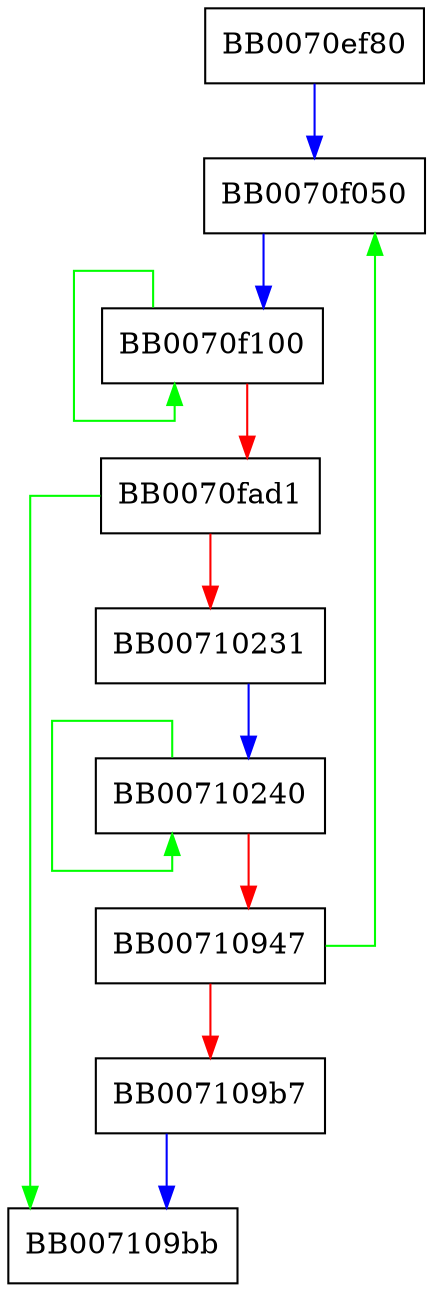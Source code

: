 digraph aesni_cbc_sha256_enc_avx2 {
  node [shape="box"];
  graph [splines=ortho];
  BB0070ef80 -> BB0070f050 [color="blue"];
  BB0070f050 -> BB0070f100 [color="blue"];
  BB0070f100 -> BB0070f100 [color="green"];
  BB0070f100 -> BB0070fad1 [color="red"];
  BB0070fad1 -> BB007109bb [color="green"];
  BB0070fad1 -> BB00710231 [color="red"];
  BB00710231 -> BB00710240 [color="blue"];
  BB00710240 -> BB00710240 [color="green"];
  BB00710240 -> BB00710947 [color="red"];
  BB00710947 -> BB0070f050 [color="green"];
  BB00710947 -> BB007109b7 [color="red"];
  BB007109b7 -> BB007109bb [color="blue"];
}
